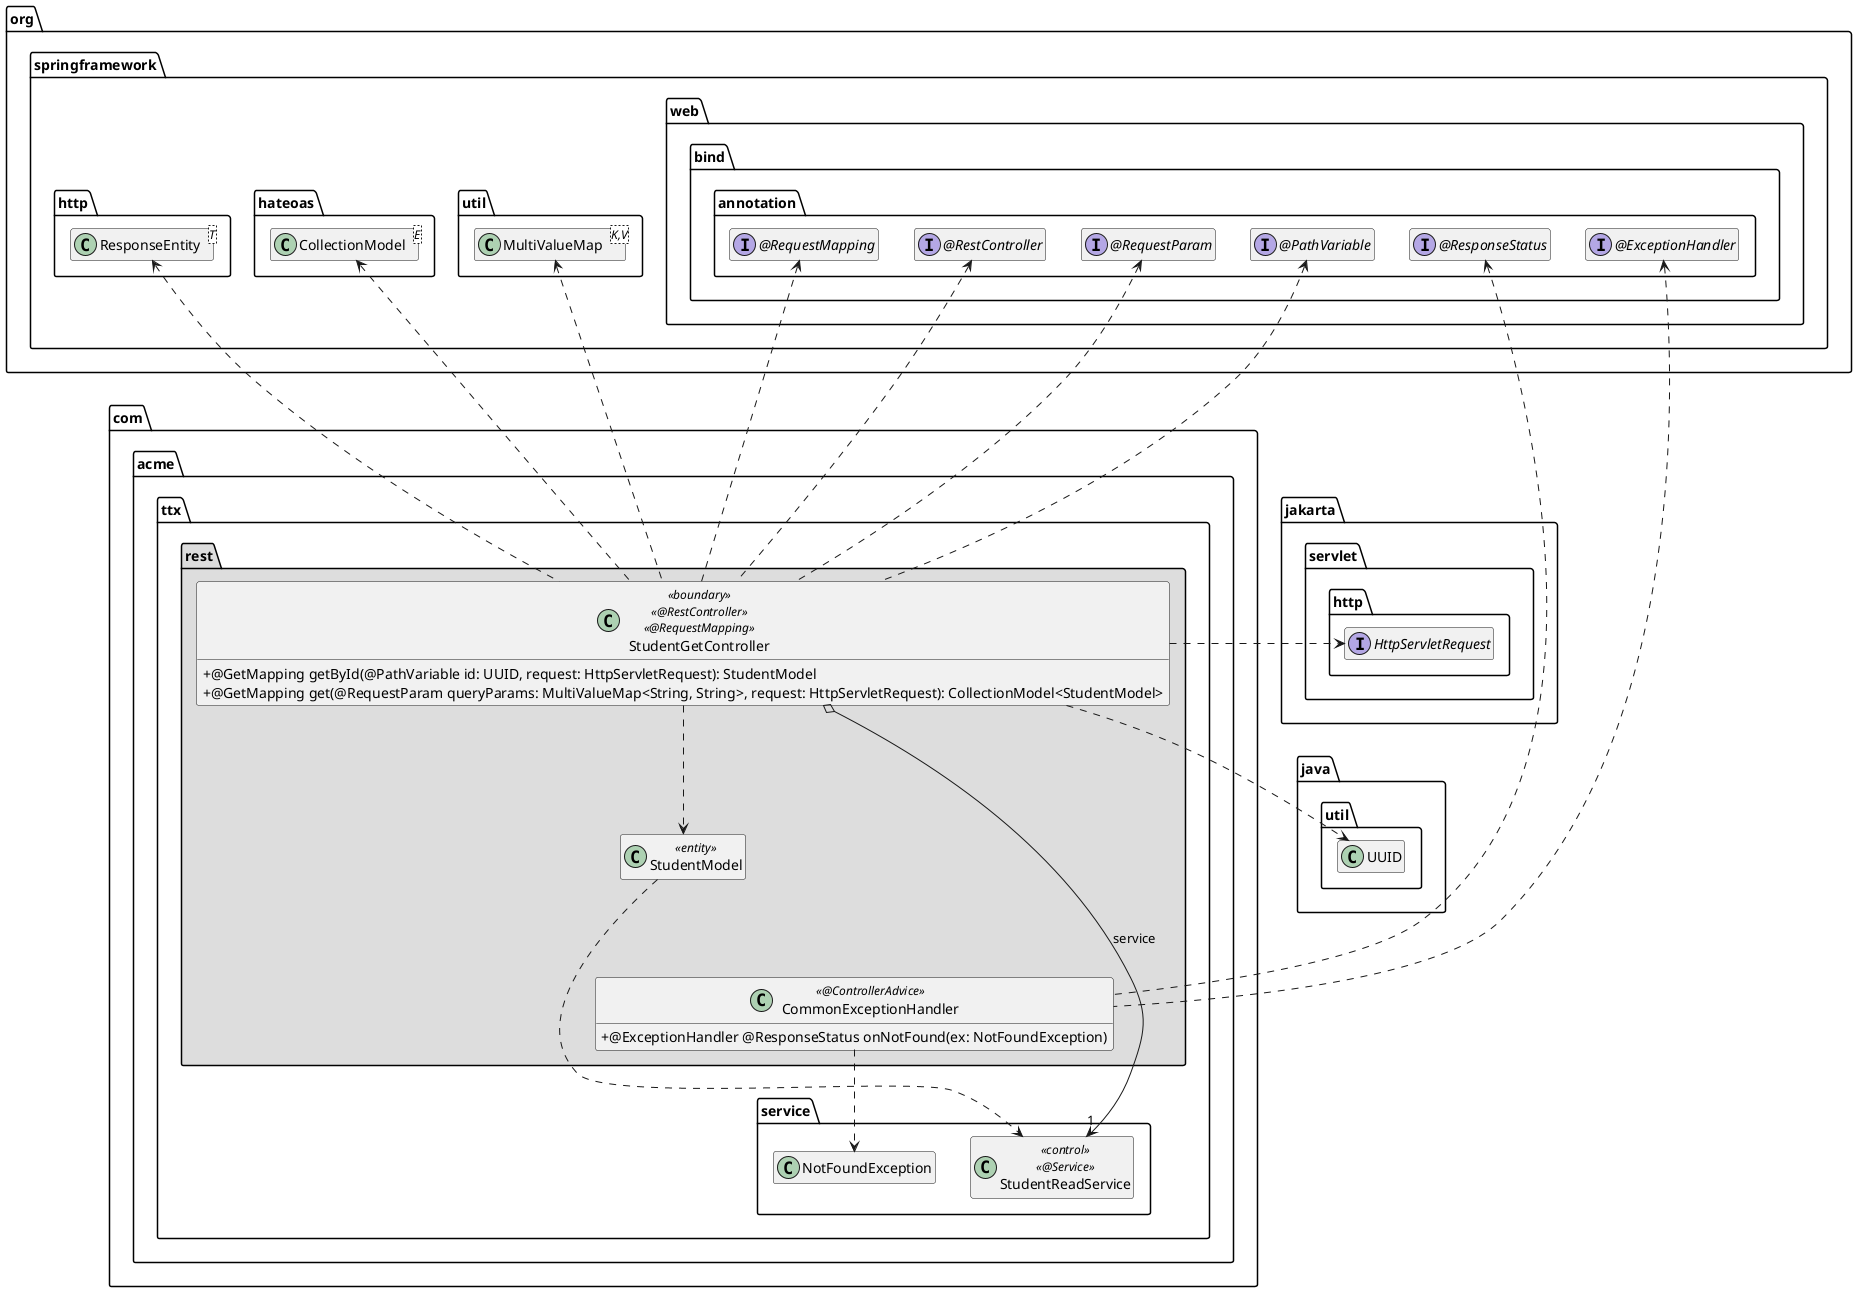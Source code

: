 @startuml StudentGetController

skinparam classAttributeIconSize 0

package org.springframework {
    package web.bind.annotation {
        interface "@RestController" as RestController
        interface "@RequestMapping" as RequestMapping
        interface "@PathVariable" as PathVariable
        interface "@RequestParam" as RequestParam
        interface "@ExceptionHandler" as ExceptionHandler
        interface "@ResponseStatus" as ResponseStatus
    }

    package http {
        class ResponseEntity<T>
    }
    package hateoas {
        class CollectionModel<E>
    }
    package util {
        class MultiValueMap<K,V>
    }
}

package jakarta.servlet.http {
    interface HttpServletRequest
}

package java.util {
    class UUID
    UUID .up[hidden].> HttpServletRequest
}

package com.acme.ttx {
    package service {
        class StudentReadService << control >> << @Service >>
        class NotFoundException
    }

    package rest #DDDDDD {
        class StudentModel <<entity>>

        class StudentGetController << boundary >> << @RestController >> << @RequestMapping >> {
            + @GetMapping getById(@PathVariable id: UUID, request: HttpServletRequest): StudentModel
            + @GetMapping get(@RequestParam queryParams: MultiValueMap<String, String>, request: HttpServletRequest): CollectionModel<StudentModel>
        }

        class CommonExceptionHandler << @ControllerAdvice >> {
            + @ExceptionHandler @ResponseStatus onNotFound(ex: NotFoundException)
        }

        StudentGetController o--> "1" StudentReadService : service
        StudentGetController ..> StudentModel

        StudentGetController .up.> RestController
        StudentGetController .up.> RequestMapping
        StudentGetController .up.> PathVariable
        StudentGetController .up.> RequestParam
        StudentGetController .up.> ResponseEntity
        StudentGetController .up.> MultiValueMap
        StudentGetController .up.> CollectionModel
        StudentGetController .right.> HttpServletRequest

        CommonExceptionHandler .up.> ExceptionHandler
        CommonExceptionHandler .up.> ResponseStatus
        CommonExceptionHandler ..> NotFoundException
        CommonExceptionHandler .up[hidden].> StudentModel

        StudentGetController .right.> UUID

        StudentModel ..> StudentReadService
    }
}

hide empty members
@enduml
